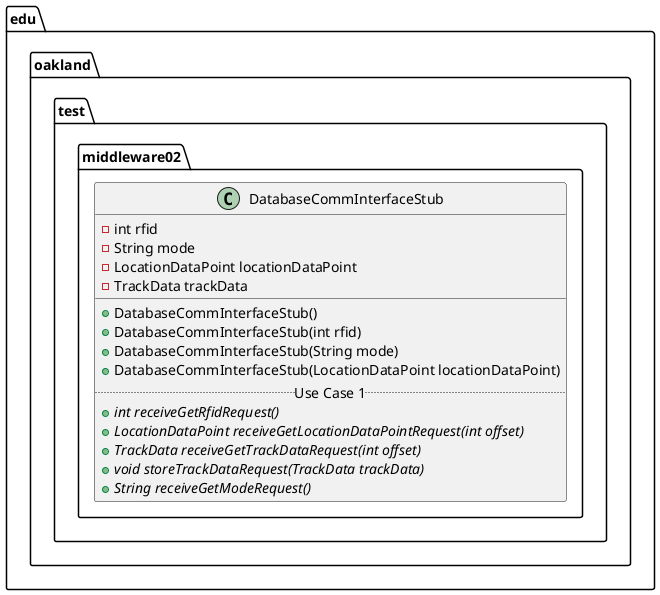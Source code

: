 @startuml DatabaseCommInterfaceStub

package edu.oakland.test.middleware02 {
    class DatabaseCommInterfaceStub {
        - int rfid
        - String mode
        - LocationDataPoint locationDataPoint
        - TrackData trackData
        __
        + DatabaseCommInterfaceStub()
        + DatabaseCommInterfaceStub(int rfid)
        + DatabaseCommInterfaceStub(String mode)
        + DatabaseCommInterfaceStub(LocationDataPoint locationDataPoint)
        .. Use Case 1 ..
        {abstract} + int receiveGetRfidRequest()
        {abstract} + LocationDataPoint receiveGetLocationDataPointRequest(int offset)
        {abstract} + TrackData receiveGetTrackDataRequest(int offset)
        {abstract} + void storeTrackDataRequest(TrackData trackData)
        {abstract} + String receiveGetModeRequest()
    }
}

@enduml